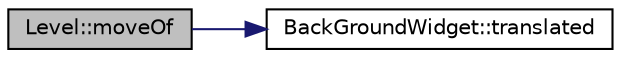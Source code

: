 digraph G
{
  edge [fontname="Helvetica",fontsize="10",labelfontname="Helvetica",labelfontsize="10"];
  node [fontname="Helvetica",fontsize="10",shape=record];
  rankdir="LR";
  Node1 [label="Level::moveOf",height=0.2,width=0.4,color="black", fillcolor="grey75", style="filled" fontcolor="black"];
  Node1 -> Node2 [color="midnightblue",fontsize="10",style="solid",fontname="Helvetica"];
  Node2 [label="BackGroundWidget::translated",height=0.2,width=0.4,color="black", fillcolor="white", style="filled",URL="$d2/d7a/classBackGroundWidget.html#afe0c2da39c644ef0257830d923ae4b99"];
}

